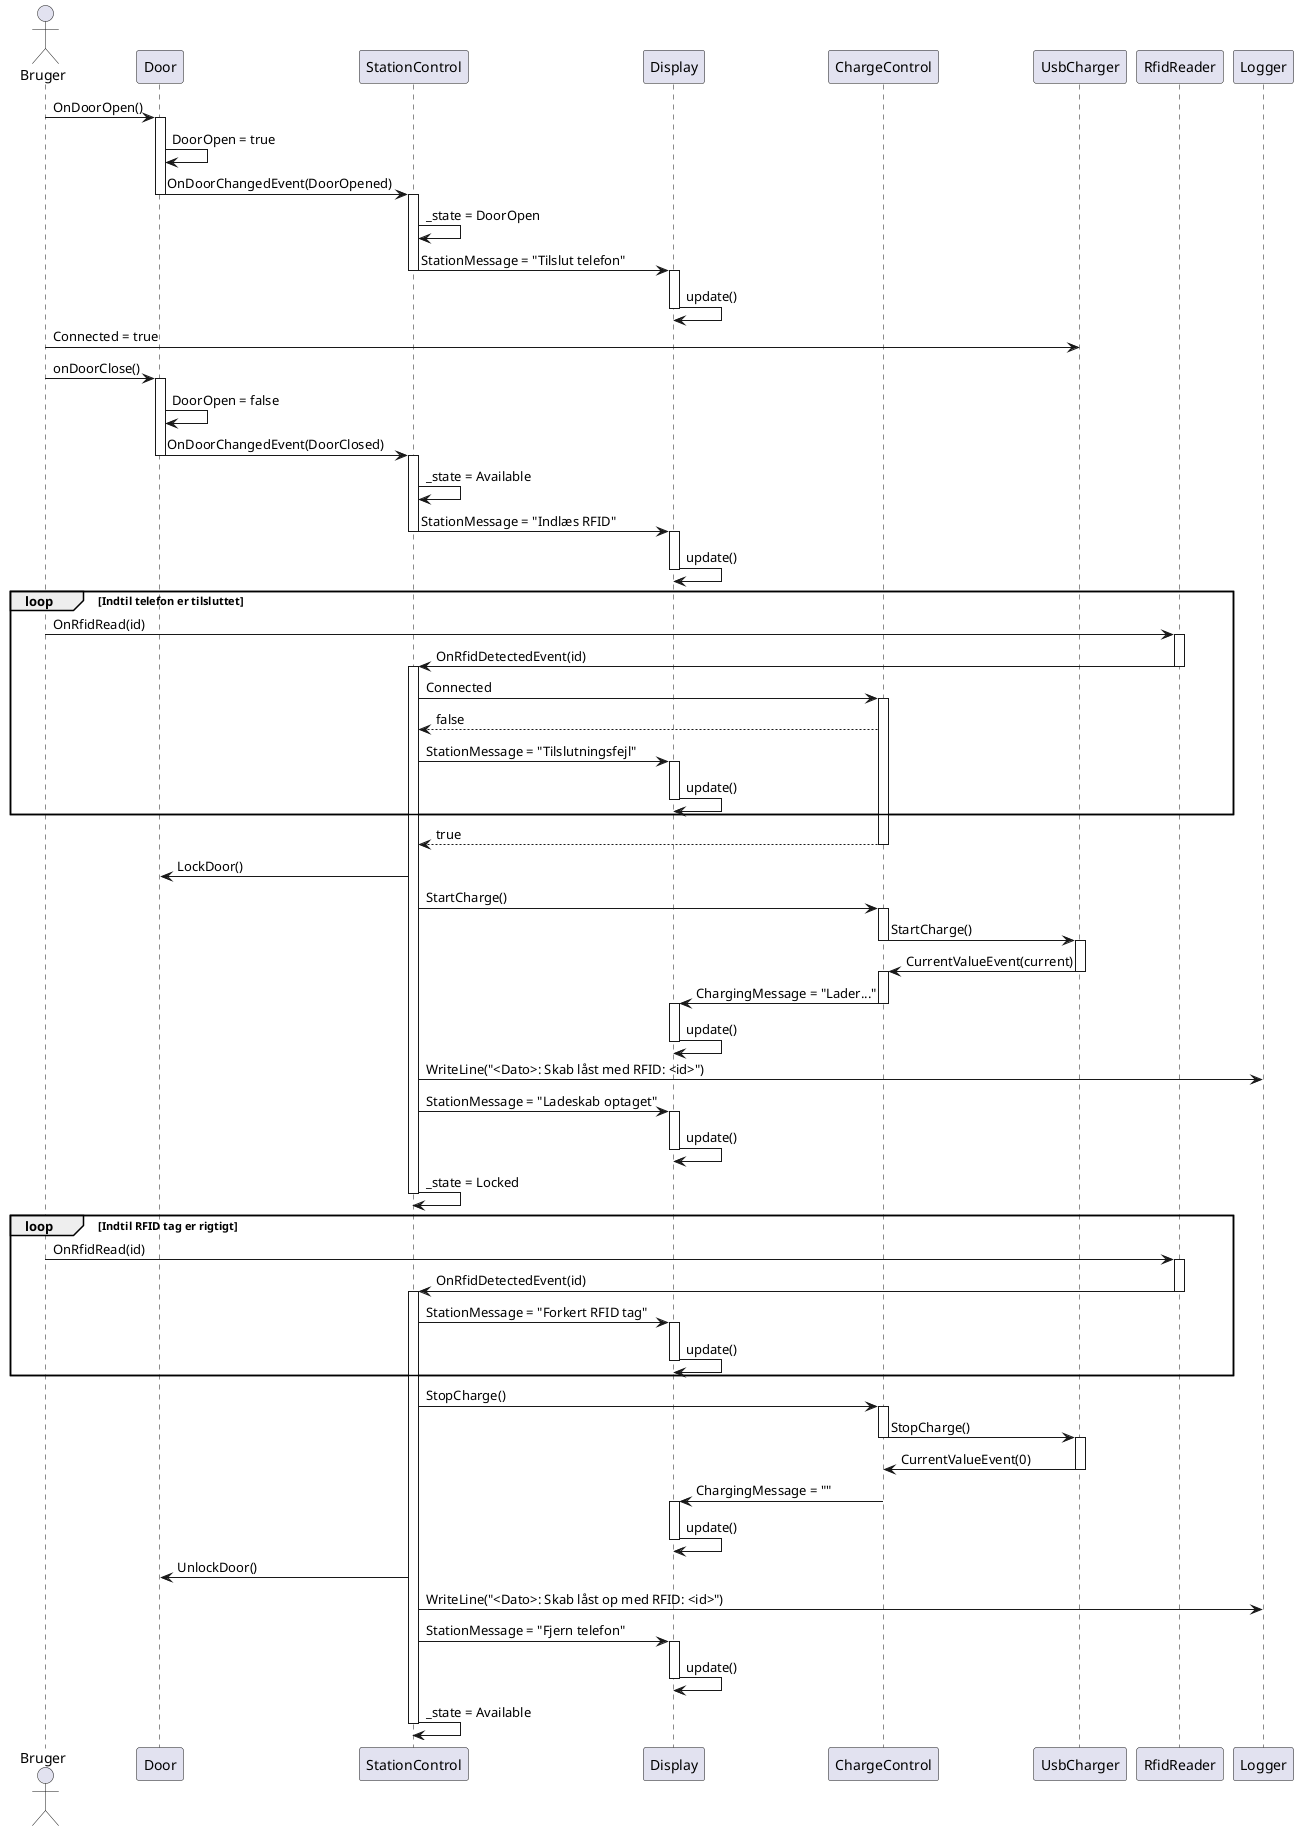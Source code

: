 @startuml
'https://plantuml.com/sequence-diagram

actor Bruger as user
participant Door as door
participant StationControl as station
participant Display as display
participant ChargeControl as charge
participant UsbCharger as charger
participant RfidReader as rfid
participant Logger as logger

user -> door: OnDoorOpen()
activate door
door -> door: DoorOpen = true
door -> station: OnDoorChangedEvent(DoorOpened)
deactivate door
activate station
station -> station: _state = DoorOpen
station -> display: StationMessage = "Tilslut telefon"
deactivate station
activate display
display -> display: update()
deactivate display


user -> charger: Connected = true

user -> door: onDoorClose()
activate door
door -> door: DoorOpen = false
door -> station: OnDoorChangedEvent(DoorClosed)
deactivate door
activate station
station -> station: _state = Available
station -> display: StationMessage = "Indlæs RFID"
deactivate station
activate display
display -> display: update()
deactivate display

loop Indtil telefon er tilsluttet
    user -> rfid: OnRfidRead(id)
    activate rfid
    rfid -> station: OnRfidDetectedEvent(id)
    deactivate rfid
    activate station
    station -> charge: Connected
    activate charge
    charge --> station: false
    station -> display: StationMessage = "Tilslutningsfejl"
    activate display
    display -> display: update()
    deactivate display
end

charge --> station: true
deactivate charge
station -> door: LockDoor()
station -> charge: StartCharge()
activate charge
charge -> charger: StartCharge()
deactivate charge
activate charger
charger -> charge: CurrentValueEvent(current)
deactivate charger
activate charge
charge -> display: ChargingMessage = "Lader..."
deactivate charge
activate display
display -> display: update()
deactivate display
station -> logger: WriteLine("<Dato>: Skab låst med RFID: <id>")
station -> display: StationMessage = "Ladeskab optaget"
activate display
display -> display: update()
deactivate display
station -> station: _state = Locked
deactivate station

loop Indtil RFID tag er rigtigt
    user -> rfid: OnRfidRead(id)
    activate rfid
    rfid -> station: OnRfidDetectedEvent(id)
    deactivate rfid
    activate station
    station -> display: StationMessage = "Forkert RFID tag"
    activate display
    display -> display: update()
    deactivate display
end


station -> charge: StopCharge()
activate charge
charge -> charger: StopCharge()
deactivate charge
activate charger
charger -> charge: CurrentValueEvent(0)
deactivate charger
charge -> display: ChargingMessage = ""
activate display
display -> display: update()
deactivate display
station -> door: UnlockDoor()
station -> logger: WriteLine("<Dato>: Skab låst op med RFID: <id>")
station -> display: StationMessage = "Fjern telefon"
activate display
display -> display: update()
deactivate display
station -> station: _state = Available
deactivate station

@enduml